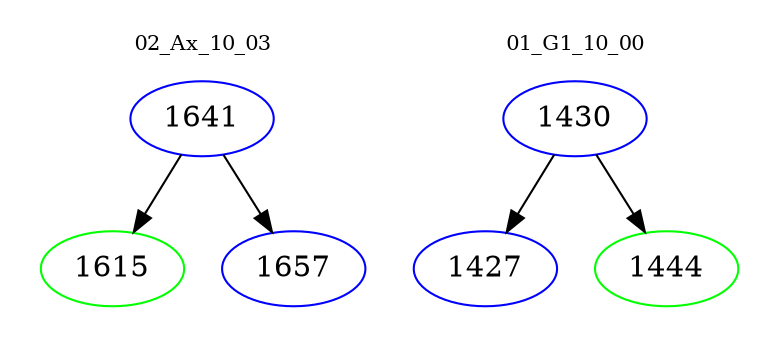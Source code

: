 digraph{
subgraph cluster_0 {
color = white
label = "02_Ax_10_03";
fontsize=10;
T0_1641 [label="1641", color="blue"]
T0_1641 -> T0_1615 [color="black"]
T0_1615 [label="1615", color="green"]
T0_1641 -> T0_1657 [color="black"]
T0_1657 [label="1657", color="blue"]
}
subgraph cluster_1 {
color = white
label = "01_G1_10_00";
fontsize=10;
T1_1430 [label="1430", color="blue"]
T1_1430 -> T1_1427 [color="black"]
T1_1427 [label="1427", color="blue"]
T1_1430 -> T1_1444 [color="black"]
T1_1444 [label="1444", color="green"]
}
}
